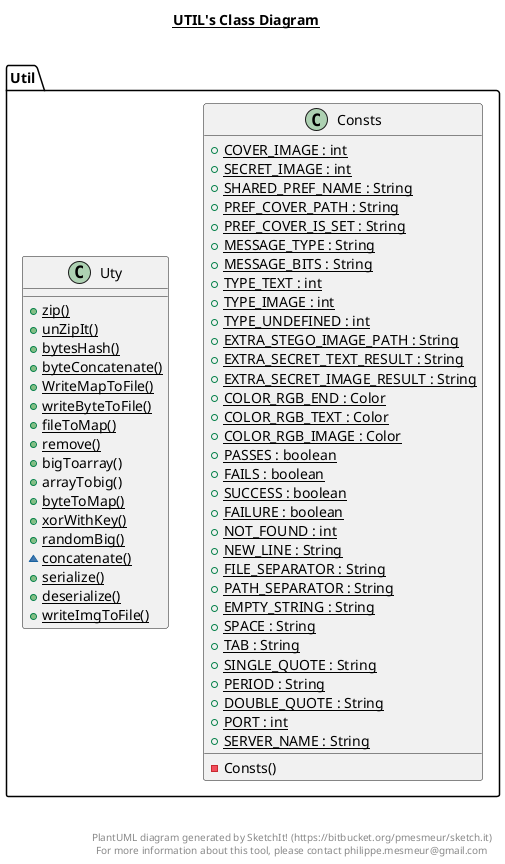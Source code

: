 @startuml

title __UTIL's Class Diagram__\n

  package Util {
    class Consts {
        {static} + COVER_IMAGE : int
        {static} + SECRET_IMAGE : int
        {static} + SHARED_PREF_NAME : String
        {static} + PREF_COVER_PATH : String
        {static} + PREF_COVER_IS_SET : String
        {static} + MESSAGE_TYPE : String
        {static} + MESSAGE_BITS : String
        {static} + TYPE_TEXT : int
        {static} + TYPE_IMAGE : int
        {static} + TYPE_UNDEFINED : int
        {static} + EXTRA_STEGO_IMAGE_PATH : String
        {static} + EXTRA_SECRET_TEXT_RESULT : String
        {static} + EXTRA_SECRET_IMAGE_RESULT : String
        {static} + COLOR_RGB_END : Color
        {static} + COLOR_RGB_TEXT : Color
        {static} + COLOR_RGB_IMAGE : Color
        {static} + PASSES : boolean
        {static} + FAILS : boolean
        {static} + SUCCESS : boolean
        {static} + FAILURE : boolean
        {static} + NOT_FOUND : int
        {static} + NEW_LINE : String
        {static} + FILE_SEPARATOR : String
        {static} + PATH_SEPARATOR : String
        {static} + EMPTY_STRING : String
        {static} + SPACE : String
        {static} + TAB : String
        {static} + SINGLE_QUOTE : String
        {static} + PERIOD : String
        {static} + DOUBLE_QUOTE : String
        {static} + PORT : int
        {static} + SERVER_NAME : String
        - Consts()
    }
  }
  

  package Util {
    class Uty {
        {static} + zip()
        {static} + unZipIt()
        {static} + bytesHash()
        {static} + byteConcatenate()
        {static} + WriteMapToFile()
        {static} + writeByteToFile()
        {static} + fileToMap()
        {static} + remove()
        + bigToarray()
        + arrayTobig()
        {static} + byteToMap()
        {static} + xorWithKey()
        {static} + randomBig()
        {static} ~ concatenate()
        {static} + serialize()
        {static} + deserialize()
        {static} + writeImgToFile()
    }
  }
  



right footer


PlantUML diagram generated by SketchIt! (https://bitbucket.org/pmesmeur/sketch.it)
For more information about this tool, please contact philippe.mesmeur@gmail.com
endfooter

@enduml
